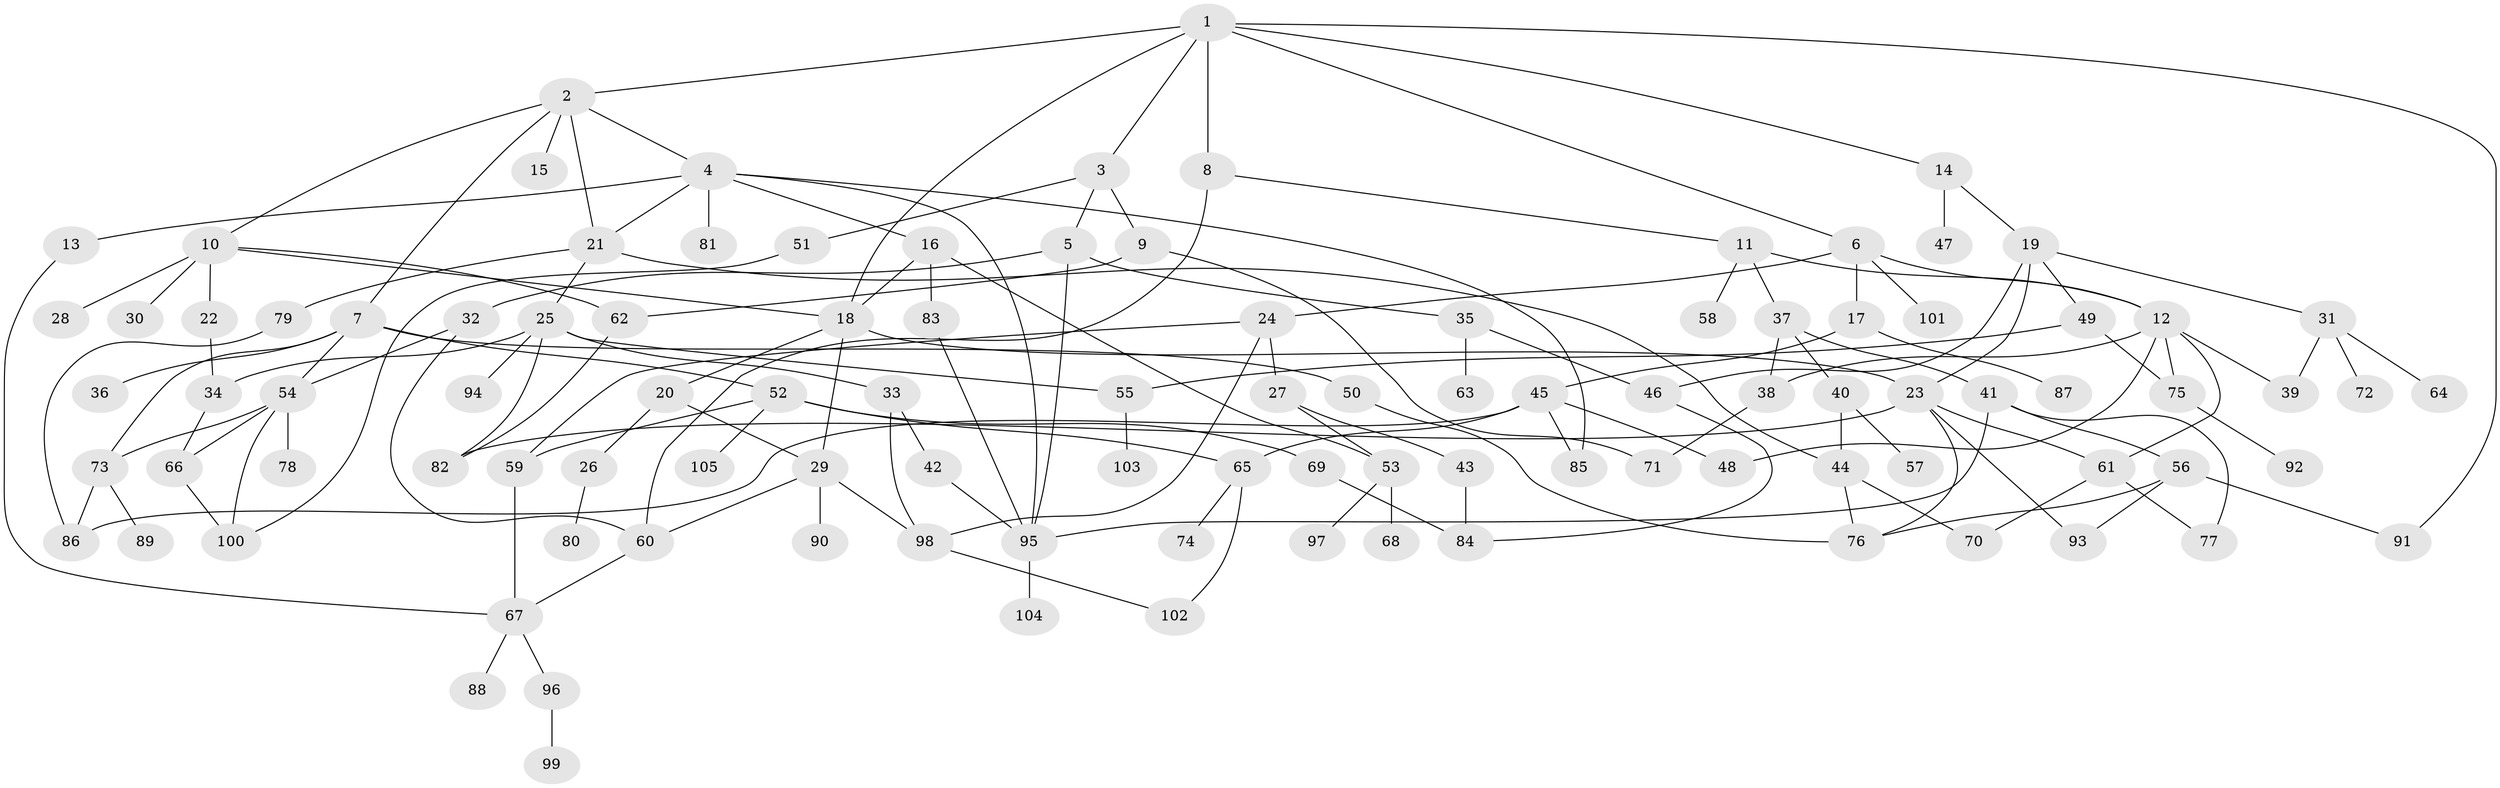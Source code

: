 // coarse degree distribution, {7: 0.09375, 4: 0.25, 6: 0.09375, 3: 0.1875, 5: 0.125, 2: 0.125, 8: 0.09375, 1: 0.03125}
// Generated by graph-tools (version 1.1) at 2025/36/03/04/25 23:36:03]
// undirected, 105 vertices, 154 edges
graph export_dot {
  node [color=gray90,style=filled];
  1;
  2;
  3;
  4;
  5;
  6;
  7;
  8;
  9;
  10;
  11;
  12;
  13;
  14;
  15;
  16;
  17;
  18;
  19;
  20;
  21;
  22;
  23;
  24;
  25;
  26;
  27;
  28;
  29;
  30;
  31;
  32;
  33;
  34;
  35;
  36;
  37;
  38;
  39;
  40;
  41;
  42;
  43;
  44;
  45;
  46;
  47;
  48;
  49;
  50;
  51;
  52;
  53;
  54;
  55;
  56;
  57;
  58;
  59;
  60;
  61;
  62;
  63;
  64;
  65;
  66;
  67;
  68;
  69;
  70;
  71;
  72;
  73;
  74;
  75;
  76;
  77;
  78;
  79;
  80;
  81;
  82;
  83;
  84;
  85;
  86;
  87;
  88;
  89;
  90;
  91;
  92;
  93;
  94;
  95;
  96;
  97;
  98;
  99;
  100;
  101;
  102;
  103;
  104;
  105;
  1 -- 2;
  1 -- 3;
  1 -- 6;
  1 -- 8;
  1 -- 14;
  1 -- 91;
  1 -- 18;
  2 -- 4;
  2 -- 7;
  2 -- 10;
  2 -- 15;
  2 -- 21;
  3 -- 5;
  3 -- 9;
  3 -- 51;
  4 -- 13;
  4 -- 16;
  4 -- 21;
  4 -- 81;
  4 -- 85;
  4 -- 95;
  5 -- 32;
  5 -- 35;
  5 -- 95;
  6 -- 12;
  6 -- 17;
  6 -- 24;
  6 -- 101;
  7 -- 36;
  7 -- 50;
  7 -- 52;
  7 -- 54;
  7 -- 73;
  8 -- 11;
  8 -- 60;
  9 -- 62;
  9 -- 71;
  10 -- 18;
  10 -- 22;
  10 -- 28;
  10 -- 30;
  10 -- 62;
  11 -- 37;
  11 -- 58;
  11 -- 12;
  12 -- 61;
  12 -- 48;
  12 -- 39;
  12 -- 75;
  12 -- 38;
  13 -- 67;
  14 -- 19;
  14 -- 47;
  16 -- 83;
  16 -- 18;
  16 -- 53;
  17 -- 45;
  17 -- 87;
  18 -- 20;
  18 -- 23;
  18 -- 29;
  19 -- 31;
  19 -- 46;
  19 -- 49;
  19 -- 23;
  20 -- 26;
  20 -- 29;
  21 -- 25;
  21 -- 79;
  21 -- 44;
  22 -- 34;
  23 -- 61;
  23 -- 82;
  23 -- 76;
  23 -- 93;
  24 -- 27;
  24 -- 98;
  24 -- 59;
  25 -- 33;
  25 -- 34;
  25 -- 94;
  25 -- 82;
  25 -- 55;
  26 -- 80;
  27 -- 43;
  27 -- 53;
  29 -- 90;
  29 -- 98;
  29 -- 60;
  31 -- 39;
  31 -- 64;
  31 -- 72;
  32 -- 54;
  32 -- 60;
  33 -- 42;
  33 -- 98;
  34 -- 66;
  35 -- 63;
  35 -- 46;
  37 -- 38;
  37 -- 40;
  37 -- 41;
  38 -- 71;
  40 -- 44;
  40 -- 57;
  41 -- 56;
  41 -- 95;
  41 -- 77;
  42 -- 95;
  43 -- 84;
  44 -- 70;
  44 -- 76;
  45 -- 48;
  45 -- 65;
  45 -- 86;
  45 -- 85;
  46 -- 84;
  49 -- 55;
  49 -- 75;
  50 -- 76;
  51 -- 100;
  52 -- 59;
  52 -- 65;
  52 -- 69;
  52 -- 105;
  53 -- 68;
  53 -- 97;
  54 -- 66;
  54 -- 73;
  54 -- 78;
  54 -- 100;
  55 -- 103;
  56 -- 76;
  56 -- 93;
  56 -- 91;
  59 -- 67;
  60 -- 67;
  61 -- 77;
  61 -- 70;
  62 -- 82;
  65 -- 74;
  65 -- 102;
  66 -- 100;
  67 -- 88;
  67 -- 96;
  69 -- 84;
  73 -- 89;
  73 -- 86;
  75 -- 92;
  79 -- 86;
  83 -- 95;
  95 -- 104;
  96 -- 99;
  98 -- 102;
}

